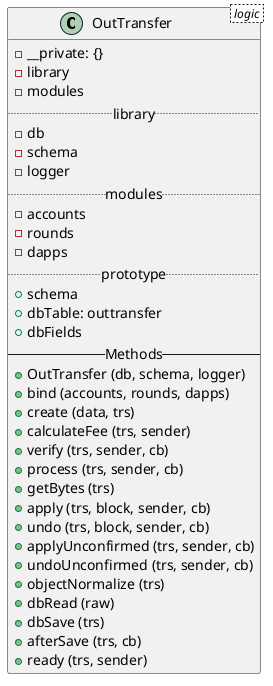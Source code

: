 @startuml
class OutTransfer < logic > {
  - __private: {}
  - library
  - modules
  .. library..
  - db
  - schema
  - logger
  .. modules ..
  - accounts
  - rounds
  - dapps
  .. prototype ..
  + schema
  + dbTable: outtransfer
  + dbFields
  -- Methods --
  + OutTransfer (db, schema, logger)
  + bind (accounts, rounds, dapps)
  + create (data, trs)
  + calculateFee (trs, sender)
  + verify (trs, sender, cb)
  + process (trs, sender, cb)
  + getBytes (trs)
  + apply (trs, block, sender, cb)
  + undo (trs, block, sender, cb)
  + applyUnconfirmed (trs, sender, cb)
  + undoUnconfirmed (trs, sender, cb)
  + objectNormalize (trs)
  + dbRead (raw)
  + dbSave (trs)
  + afterSave (trs, cb)
  + ready (trs, sender)
}
@endtuml
